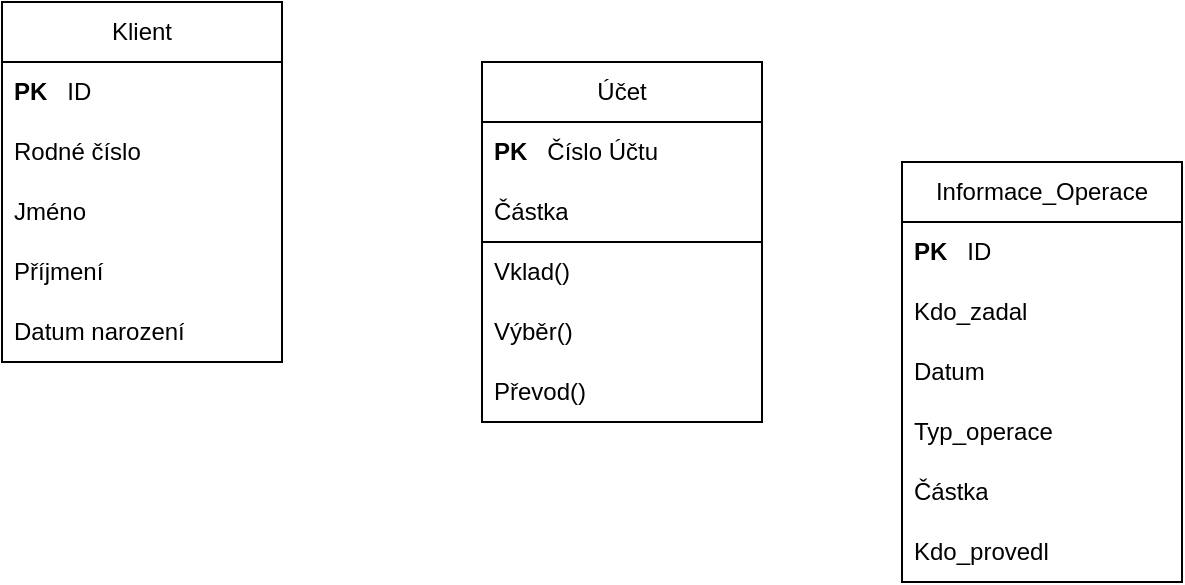 <mxfile version="26.1.0">
  <diagram name="Page-1" id="2iz41HASUxWJrqXF7Jjo">
    <mxGraphModel dx="1050" dy="522" grid="1" gridSize="10" guides="1" tooltips="1" connect="1" arrows="1" fold="1" page="1" pageScale="1" pageWidth="850" pageHeight="1100" math="0" shadow="0">
      <root>
        <mxCell id="0" />
        <mxCell id="1" parent="0" />
        <mxCell id="tFquaYO4ZpzdXAOgKB9p-1" value="Klient" style="swimlane;fontStyle=0;childLayout=stackLayout;horizontal=1;startSize=30;horizontalStack=0;resizeParent=1;resizeParentMax=0;resizeLast=0;collapsible=1;marginBottom=0;whiteSpace=wrap;html=1;" parent="1" vertex="1">
          <mxGeometry x="130" y="140" width="140" height="180" as="geometry" />
        </mxCell>
        <mxCell id="tFquaYO4ZpzdXAOgKB9p-5" value="&lt;b&gt;PK&lt;/b&gt;&lt;span style=&quot;white-space: pre;&quot;&gt;&#x9;&lt;/span&gt;ID" style="text;strokeColor=none;fillColor=none;align=left;verticalAlign=middle;spacingLeft=4;spacingRight=4;overflow=hidden;points=[[0,0.5],[1,0.5]];portConstraint=eastwest;rotatable=0;whiteSpace=wrap;html=1;" parent="tFquaYO4ZpzdXAOgKB9p-1" vertex="1">
          <mxGeometry y="30" width="140" height="30" as="geometry" />
        </mxCell>
        <mxCell id="tFquaYO4ZpzdXAOgKB9p-11" value="Rodné číslo" style="text;strokeColor=none;fillColor=none;align=left;verticalAlign=middle;spacingLeft=4;spacingRight=4;overflow=hidden;points=[[0,0.5],[1,0.5]];portConstraint=eastwest;rotatable=0;whiteSpace=wrap;html=1;" parent="tFquaYO4ZpzdXAOgKB9p-1" vertex="1">
          <mxGeometry y="60" width="140" height="30" as="geometry" />
        </mxCell>
        <mxCell id="tFquaYO4ZpzdXAOgKB9p-2" value="&lt;div&gt;Jméno&lt;/div&gt;" style="text;strokeColor=none;fillColor=none;align=left;verticalAlign=middle;spacingLeft=4;spacingRight=4;overflow=hidden;points=[[0,0.5],[1,0.5]];portConstraint=eastwest;rotatable=0;whiteSpace=wrap;html=1;" parent="tFquaYO4ZpzdXAOgKB9p-1" vertex="1">
          <mxGeometry y="90" width="140" height="30" as="geometry" />
        </mxCell>
        <mxCell id="tFquaYO4ZpzdXAOgKB9p-3" value="Příjmení" style="text;strokeColor=none;fillColor=none;align=left;verticalAlign=middle;spacingLeft=4;spacingRight=4;overflow=hidden;points=[[0,0.5],[1,0.5]];portConstraint=eastwest;rotatable=0;whiteSpace=wrap;html=1;" parent="tFquaYO4ZpzdXAOgKB9p-1" vertex="1">
          <mxGeometry y="120" width="140" height="30" as="geometry" />
        </mxCell>
        <mxCell id="tFquaYO4ZpzdXAOgKB9p-4" value="Datum narození" style="text;strokeColor=none;fillColor=none;align=left;verticalAlign=middle;spacingLeft=4;spacingRight=4;overflow=hidden;points=[[0,0.5],[1,0.5]];portConstraint=eastwest;rotatable=0;whiteSpace=wrap;html=1;" parent="tFquaYO4ZpzdXAOgKB9p-1" vertex="1">
          <mxGeometry y="150" width="140" height="30" as="geometry" />
        </mxCell>
        <mxCell id="tFquaYO4ZpzdXAOgKB9p-7" value="Účet" style="swimlane;fontStyle=0;childLayout=stackLayout;horizontal=1;startSize=30;horizontalStack=0;resizeParent=1;resizeParentMax=0;resizeLast=0;collapsible=1;marginBottom=0;whiteSpace=wrap;html=1;" parent="1" vertex="1">
          <mxGeometry x="370" y="170" width="140" height="180" as="geometry" />
        </mxCell>
        <mxCell id="tFquaYO4ZpzdXAOgKB9p-8" value="&lt;b&gt;PK&lt;/b&gt;&lt;span style=&quot;white-space: pre;&quot;&gt;&#x9;&lt;/span&gt;Číslo Účtu" style="text;strokeColor=none;fillColor=none;align=left;verticalAlign=middle;spacingLeft=4;spacingRight=4;overflow=hidden;points=[[0,0.5],[1,0.5]];portConstraint=eastwest;rotatable=0;whiteSpace=wrap;html=1;" parent="tFquaYO4ZpzdXAOgKB9p-7" vertex="1">
          <mxGeometry y="30" width="140" height="30" as="geometry" />
        </mxCell>
        <mxCell id="tFquaYO4ZpzdXAOgKB9p-9" value="Částka" style="text;strokeColor=none;fillColor=none;align=left;verticalAlign=middle;spacingLeft=4;spacingRight=4;overflow=hidden;points=[[0,0.5],[1,0.5]];portConstraint=eastwest;rotatable=0;whiteSpace=wrap;html=1;" parent="tFquaYO4ZpzdXAOgKB9p-7" vertex="1">
          <mxGeometry y="60" width="140" height="30" as="geometry" />
        </mxCell>
        <mxCell id="tFquaYO4ZpzdXAOgKB9p-16" value="Vklad()" style="text;strokeColor=none;fillColor=none;align=left;verticalAlign=middle;spacingLeft=4;spacingRight=4;overflow=hidden;points=[[0,0.5],[1,0.5]];portConstraint=eastwest;rotatable=0;whiteSpace=wrap;html=1;" parent="tFquaYO4ZpzdXAOgKB9p-7" vertex="1">
          <mxGeometry y="90" width="140" height="30" as="geometry" />
        </mxCell>
        <mxCell id="tFquaYO4ZpzdXAOgKB9p-17" value="Výběr()" style="text;strokeColor=none;fillColor=none;align=left;verticalAlign=middle;spacingLeft=4;spacingRight=4;overflow=hidden;points=[[0,0.5],[1,0.5]];portConstraint=eastwest;rotatable=0;whiteSpace=wrap;html=1;" parent="tFquaYO4ZpzdXAOgKB9p-7" vertex="1">
          <mxGeometry y="120" width="140" height="30" as="geometry" />
        </mxCell>
        <mxCell id="tFquaYO4ZpzdXAOgKB9p-18" value="Převod()" style="text;strokeColor=none;fillColor=none;align=left;verticalAlign=middle;spacingLeft=4;spacingRight=4;overflow=hidden;points=[[0,0.5],[1,0.5]];portConstraint=eastwest;rotatable=0;whiteSpace=wrap;html=1;" parent="tFquaYO4ZpzdXAOgKB9p-7" vertex="1">
          <mxGeometry y="150" width="140" height="30" as="geometry" />
        </mxCell>
        <mxCell id="tFquaYO4ZpzdXAOgKB9p-19" value="" style="endArrow=none;html=1;rounded=0;exitX=0;exitY=0;exitDx=0;exitDy=0;exitPerimeter=0;" parent="tFquaYO4ZpzdXAOgKB9p-7" source="tFquaYO4ZpzdXAOgKB9p-16" edge="1">
          <mxGeometry width="50" height="50" relative="1" as="geometry">
            <mxPoint x="-1" y="90" as="sourcePoint" />
            <mxPoint x="140" y="90" as="targetPoint" />
          </mxGeometry>
        </mxCell>
        <mxCell id="L4FlYT_6IHy_hOZRAf8y-1" value="Informace_Operace" style="swimlane;fontStyle=0;childLayout=stackLayout;horizontal=1;startSize=30;horizontalStack=0;resizeParent=1;resizeParentMax=0;resizeLast=0;collapsible=1;marginBottom=0;whiteSpace=wrap;html=1;" parent="1" vertex="1">
          <mxGeometry x="580" y="220" width="140" height="210" as="geometry" />
        </mxCell>
        <mxCell id="L4FlYT_6IHy_hOZRAf8y-2" value="&lt;b&gt;PK&lt;/b&gt;&lt;span style=&quot;white-space: pre;&quot;&gt;&#x9;&lt;/span&gt;ID" style="text;strokeColor=none;fillColor=none;align=left;verticalAlign=middle;spacingLeft=4;spacingRight=4;overflow=hidden;points=[[0,0.5],[1,0.5]];portConstraint=eastwest;rotatable=0;whiteSpace=wrap;html=1;" parent="L4FlYT_6IHy_hOZRAf8y-1" vertex="1">
          <mxGeometry y="30" width="140" height="30" as="geometry" />
        </mxCell>
        <mxCell id="L4FlYT_6IHy_hOZRAf8y-3" value="Kdo_zadal" style="text;strokeColor=none;fillColor=none;align=left;verticalAlign=middle;spacingLeft=4;spacingRight=4;overflow=hidden;points=[[0,0.5],[1,0.5]];portConstraint=eastwest;rotatable=0;whiteSpace=wrap;html=1;" parent="L4FlYT_6IHy_hOZRAf8y-1" vertex="1">
          <mxGeometry y="60" width="140" height="30" as="geometry" />
        </mxCell>
        <mxCell id="L4FlYT_6IHy_hOZRAf8y-4" value="&lt;div&gt;Datum&lt;/div&gt;" style="text;strokeColor=none;fillColor=none;align=left;verticalAlign=middle;spacingLeft=4;spacingRight=4;overflow=hidden;points=[[0,0.5],[1,0.5]];portConstraint=eastwest;rotatable=0;whiteSpace=wrap;html=1;" parent="L4FlYT_6IHy_hOZRAf8y-1" vertex="1">
          <mxGeometry y="90" width="140" height="30" as="geometry" />
        </mxCell>
        <mxCell id="L4FlYT_6IHy_hOZRAf8y-5" value="Typ_operace" style="text;strokeColor=none;fillColor=none;align=left;verticalAlign=middle;spacingLeft=4;spacingRight=4;overflow=hidden;points=[[0,0.5],[1,0.5]];portConstraint=eastwest;rotatable=0;whiteSpace=wrap;html=1;" parent="L4FlYT_6IHy_hOZRAf8y-1" vertex="1">
          <mxGeometry y="120" width="140" height="30" as="geometry" />
        </mxCell>
        <mxCell id="L4FlYT_6IHy_hOZRAf8y-6" value="Částka" style="text;strokeColor=none;fillColor=none;align=left;verticalAlign=middle;spacingLeft=4;spacingRight=4;overflow=hidden;points=[[0,0.5],[1,0.5]];portConstraint=eastwest;rotatable=0;whiteSpace=wrap;html=1;" parent="L4FlYT_6IHy_hOZRAf8y-1" vertex="1">
          <mxGeometry y="150" width="140" height="30" as="geometry" />
        </mxCell>
        <mxCell id="TfEjfYJjB-LuL-JjxS13-1" value="Kdo_provedl" style="text;strokeColor=none;fillColor=none;align=left;verticalAlign=middle;spacingLeft=4;spacingRight=4;overflow=hidden;points=[[0,0.5],[1,0.5]];portConstraint=eastwest;rotatable=0;whiteSpace=wrap;html=1;" vertex="1" parent="L4FlYT_6IHy_hOZRAf8y-1">
          <mxGeometry y="180" width="140" height="30" as="geometry" />
        </mxCell>
      </root>
    </mxGraphModel>
  </diagram>
</mxfile>
